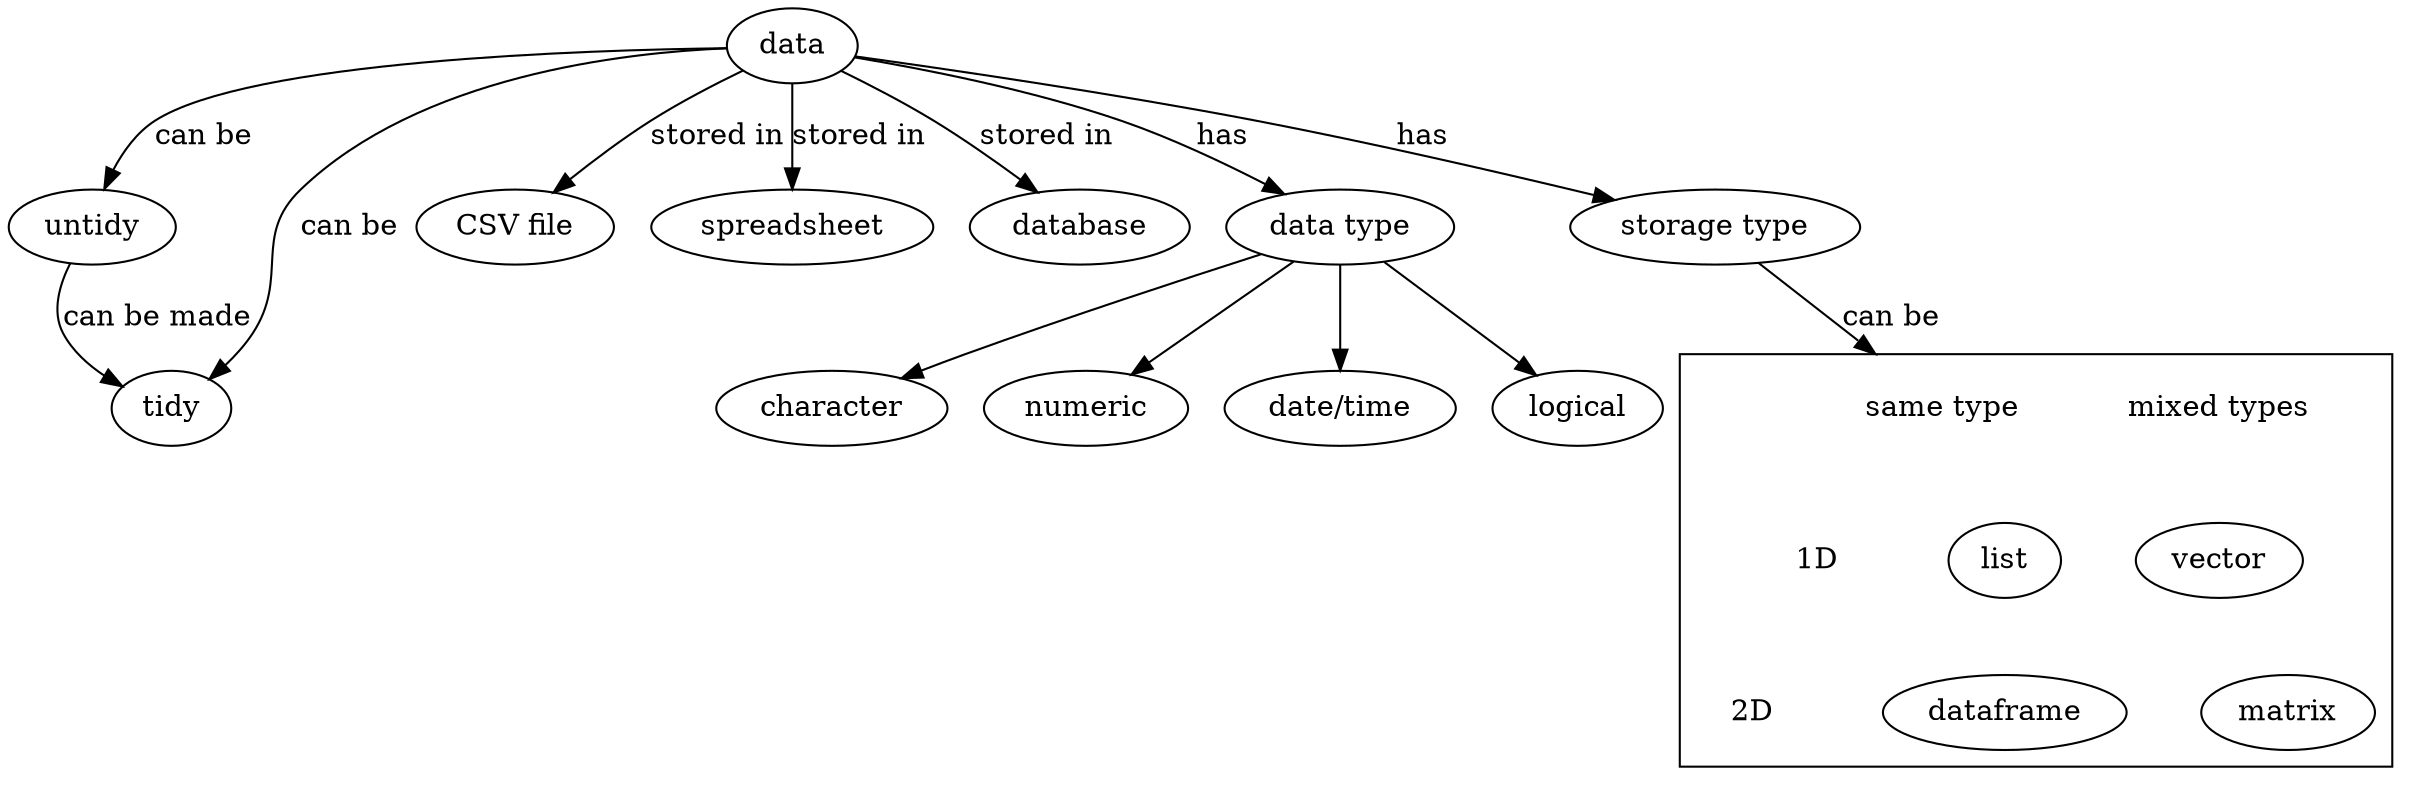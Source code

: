 digraph "data-types" {
    compound=true;
    data -> untidy [label="can be"];
    data -> tidy [label="can be"];
    untidy -> tidy [label="can be made"];
    data -> "CSV file" [label="stored in"];
    data -> spreadsheet [label="stored in"];
    data -> database [label="stored in"];
    data -> "data type" [label="has"];
    data -> "storage type" [label="has"];
    "data type" -> character;
    "data type" -> numeric;
    "data type" -> "date/time";
    "data type" -> logical;
    "storage type" -> "same type" [lhead=cluster_table, label="can be"];
    subgraph cluster_table {
        edge [weight=1000, style=invis];
        "same type" -> list -> dataframe;
        "mixed types" -> vector -> matrix;
        "1D" -> list -> vector;
        "2D" -> dataframe -> matrix;
        "same type" [shape=plaintext];
        "mixed types" [shape=plaintext];
        "1D" [shape=plaintext];
        "2D" [shape=plaintext];
        rank=same {"same type" -> "mixed types"};
        rank=same {"1D" -> list -> vector};
        rank=same {"2D" -> dataframe -> matrix};
    }
}
